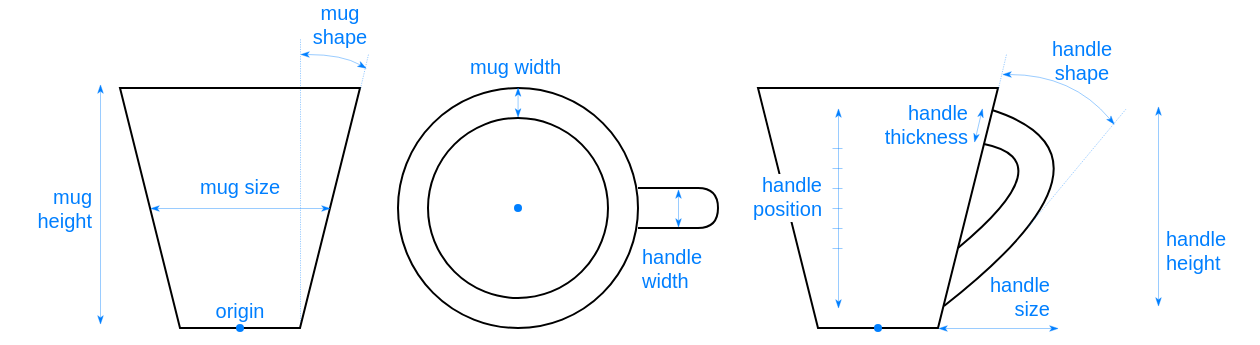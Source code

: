 <mxfile version="23.1.5" type="device">
  <diagram name="Page-1" id="3TUpHSHA1gtK3B0JEU8y">
    <mxGraphModel dx="778" dy="473" grid="1" gridSize="10" guides="1" tooltips="1" connect="1" arrows="1" fold="1" page="1" pageScale="1" pageWidth="583" pageHeight="413" math="0" shadow="0">
      <root>
        <mxCell id="0" />
        <mxCell id="1" parent="0" />
        <mxCell id="QgdDYN5rGUicbWpnFUVR-7" value="" style="endArrow=none;html=1;rounded=0;strokeWidth=0.2;strokeColor=#007FFF;endFill=0;endSize=4;startArrow=none;startFill=0;startSize=4;dashed=1;" edge="1" parent="1">
          <mxGeometry width="50" height="50" relative="1" as="geometry">
            <mxPoint x="171" y="200" as="sourcePoint" />
            <mxPoint x="171" y="55" as="targetPoint" />
          </mxGeometry>
        </mxCell>
        <mxCell id="nw0UZW-xQefEUAk0dn4Y-22" value="" style="endArrow=classicThin;html=1;rounded=0;strokeWidth=0.2;strokeColor=#007FFF;endFill=1;endSize=4;startArrow=classicThin;startFill=1;startSize=4;" parent="1" edge="1">
          <mxGeometry width="50" height="50" relative="1" as="geometry">
            <mxPoint x="71" y="198" as="sourcePoint" />
            <mxPoint x="71" y="78" as="targetPoint" />
          </mxGeometry>
        </mxCell>
        <mxCell id="nw0UZW-xQefEUAk0dn4Y-40" value="" style="ellipse;whiteSpace=wrap;html=1;aspect=fixed;fillColor=none;connectable=0;allowArrows=0;" parent="1" vertex="1">
          <mxGeometry x="220" y="80" width="120" height="120" as="geometry" />
        </mxCell>
        <mxCell id="nw0UZW-xQefEUAk0dn4Y-41" value="" style="ellipse;whiteSpace=wrap;html=1;aspect=fixed;fillColor=none;connectable=0;allowArrows=0;" parent="1" vertex="1">
          <mxGeometry x="235" y="95" width="90" height="90" as="geometry" />
        </mxCell>
        <mxCell id="QgdDYN5rGUicbWpnFUVR-1" value="" style="endArrow=none;html=1;rounded=0;" edge="1" parent="1">
          <mxGeometry width="50" height="50" relative="1" as="geometry">
            <mxPoint x="141" y="80" as="sourcePoint" />
            <mxPoint x="141" y="80" as="targetPoint" />
            <Array as="points">
              <mxPoint x="201" y="80" />
              <mxPoint x="171" y="200" />
              <mxPoint x="111" y="200" />
              <mxPoint x="81" y="80" />
            </Array>
          </mxGeometry>
        </mxCell>
        <mxCell id="QgdDYN5rGUicbWpnFUVR-4" value="&lt;div style=&quot;&quot;&gt;&lt;span style=&quot;background-color: initial;&quot;&gt;mug&lt;/span&gt;&lt;/div&gt;&lt;div style=&quot;&quot;&gt;&lt;span style=&quot;background-color: initial;&quot;&gt;height&lt;/span&gt;&lt;/div&gt;" style="text;html=1;align=right;verticalAlign=middle;whiteSpace=wrap;rounded=0;fontSize=10;fontColor=#007FFF;allowArrows=0;connectable=0;spacingLeft=2;spacingTop=2;spacingBottom=2;spacingRight=2;" vertex="1" parent="1">
          <mxGeometry x="21" y="120" width="50" height="40" as="geometry" />
        </mxCell>
        <mxCell id="QgdDYN5rGUicbWpnFUVR-5" value="" style="endArrow=classicThin;html=1;rounded=0;strokeWidth=0.2;strokeColor=#007FFF;endFill=1;endSize=4;startArrow=classicThin;startFill=1;startSize=4;" edge="1" parent="1">
          <mxGeometry width="50" height="50" relative="1" as="geometry">
            <mxPoint x="96" y="140" as="sourcePoint" />
            <mxPoint x="186" y="140" as="targetPoint" />
          </mxGeometry>
        </mxCell>
        <mxCell id="QgdDYN5rGUicbWpnFUVR-6" value="&lt;div style=&quot;&quot;&gt;&lt;span style=&quot;background-color: initial;&quot;&gt;mug size&lt;/span&gt;&lt;/div&gt;" style="text;html=1;align=center;verticalAlign=bottom;whiteSpace=wrap;rounded=0;fontSize=10;fontColor=#007FFF;allowArrows=0;connectable=0;spacingLeft=2;spacingTop=2;spacingBottom=2;spacingRight=2;" vertex="1" parent="1">
          <mxGeometry x="111" y="120" width="60" height="20" as="geometry" />
        </mxCell>
        <mxCell id="QgdDYN5rGUicbWpnFUVR-8" value="" style="endArrow=classicThin;html=1;rounded=0;strokeWidth=0.2;strokeColor=#007FFF;endFill=1;endSize=4;startArrow=classicThin;startFill=1;startSize=4;curved=1;" edge="1" parent="1">
          <mxGeometry width="50" height="50" relative="1" as="geometry">
            <mxPoint x="204" y="70" as="sourcePoint" />
            <mxPoint x="171" y="63" as="targetPoint" />
            <Array as="points">
              <mxPoint x="192" y="63" />
            </Array>
          </mxGeometry>
        </mxCell>
        <mxCell id="QgdDYN5rGUicbWpnFUVR-9" value="" style="endArrow=none;html=1;rounded=0;strokeWidth=0.2;strokeColor=#007FFF;endFill=0;endSize=4;startArrow=none;startFill=0;startSize=4;dashed=1;" edge="1" parent="1">
          <mxGeometry width="50" height="50" relative="1" as="geometry">
            <mxPoint x="201" y="80" as="sourcePoint" />
            <mxPoint x="205" y="63" as="targetPoint" />
          </mxGeometry>
        </mxCell>
        <mxCell id="QgdDYN5rGUicbWpnFUVR-11" value="&lt;div style=&quot;&quot;&gt;&lt;span style=&quot;background-color: initial;&quot;&gt;mug shape&lt;/span&gt;&lt;/div&gt;" style="text;html=1;align=center;verticalAlign=bottom;whiteSpace=wrap;rounded=0;fontSize=10;fontColor=#007FFF;allowArrows=0;connectable=0;spacingLeft=2;spacingTop=2;spacingBottom=2;spacingRight=2;" vertex="1" parent="1">
          <mxGeometry x="171" y="40" width="40" height="25" as="geometry" />
        </mxCell>
        <mxCell id="nw0UZW-xQefEUAk0dn4Y-36" value="" style="ellipse;whiteSpace=wrap;html=1;aspect=fixed;connectable=0;fillColor=#007FFF;strokeColor=none;" parent="1" vertex="1">
          <mxGeometry x="139" y="198" width="4" height="4" as="geometry" />
        </mxCell>
        <mxCell id="QgdDYN5rGUicbWpnFUVR-13" value="&lt;div style=&quot;&quot;&gt;&lt;span style=&quot;background-color: initial;&quot;&gt;origin&lt;/span&gt;&lt;/div&gt;" style="text;html=1;align=center;verticalAlign=middle;whiteSpace=wrap;rounded=0;fontSize=10;fontColor=#007FFF;allowArrows=0;connectable=0;spacingLeft=2;spacingTop=2;spacingBottom=2;spacingRight=2;" vertex="1" parent="1">
          <mxGeometry x="111" y="182" width="60" height="18" as="geometry" />
        </mxCell>
        <mxCell id="QgdDYN5rGUicbWpnFUVR-16" value="" style="ellipse;whiteSpace=wrap;html=1;aspect=fixed;connectable=0;fillColor=#007FFF;strokeColor=none;" vertex="1" parent="1">
          <mxGeometry x="278" y="138" width="4" height="4" as="geometry" />
        </mxCell>
        <mxCell id="QgdDYN5rGUicbWpnFUVR-20" value="" style="endArrow=classicThin;html=1;rounded=0;strokeWidth=0.2;strokeColor=#007FFF;endFill=1;endSize=4;startArrow=classicThin;startFill=1;startSize=4;" edge="1" parent="1">
          <mxGeometry width="50" height="50" relative="1" as="geometry">
            <mxPoint x="279.79" y="94.5" as="sourcePoint" />
            <mxPoint x="279.79" y="79.5" as="targetPoint" />
          </mxGeometry>
        </mxCell>
        <mxCell id="QgdDYN5rGUicbWpnFUVR-21" value="&lt;div style=&quot;&quot;&gt;mug width&lt;/div&gt;" style="text;html=1;align=left;verticalAlign=middle;whiteSpace=wrap;rounded=0;fontSize=10;fontColor=#007FFF;allowArrows=0;connectable=0;spacingLeft=2;spacingTop=2;spacingBottom=2;spacingRight=2;" vertex="1" parent="1">
          <mxGeometry x="252" y="57" width="66" height="23" as="geometry" />
        </mxCell>
        <mxCell id="QgdDYN5rGUicbWpnFUVR-26" value="" style="endArrow=none;html=1;rounded=0;curved=1;" edge="1" parent="1">
          <mxGeometry width="50" height="50" relative="1" as="geometry">
            <mxPoint x="340" y="130" as="sourcePoint" />
            <mxPoint x="340" y="150" as="targetPoint" />
            <Array as="points">
              <mxPoint x="360" y="130" />
              <mxPoint x="380" y="130" />
              <mxPoint x="380" y="150" />
              <mxPoint x="360" y="150" />
            </Array>
          </mxGeometry>
        </mxCell>
        <mxCell id="QgdDYN5rGUicbWpnFUVR-27" value="" style="endArrow=classicThin;html=1;rounded=0;strokeWidth=0.2;strokeColor=#007FFF;endFill=1;endSize=4;startArrow=classicThin;startFill=1;startSize=4;" edge="1" parent="1">
          <mxGeometry width="50" height="50" relative="1" as="geometry">
            <mxPoint x="360" y="149.5" as="sourcePoint" />
            <mxPoint x="360" y="130.5" as="targetPoint" />
          </mxGeometry>
        </mxCell>
        <mxCell id="QgdDYN5rGUicbWpnFUVR-28" value="&lt;div style=&quot;&quot;&gt;handle width&lt;/div&gt;" style="text;html=1;align=left;verticalAlign=middle;whiteSpace=wrap;rounded=0;fontSize=10;fontColor=#007FFF;allowArrows=0;connectable=0;spacingLeft=2;spacingTop=2;spacingBottom=2;spacingRight=2;" vertex="1" parent="1">
          <mxGeometry x="338" y="155" width="48" height="30" as="geometry" />
        </mxCell>
        <mxCell id="QgdDYN5rGUicbWpnFUVR-30" value="" style="endArrow=classicThin;html=1;rounded=0;strokeWidth=0.2;strokeColor=#007FFF;endFill=1;endSize=4;startArrow=classicThin;startFill=1;startSize=4;" edge="1" parent="1">
          <mxGeometry width="50" height="50" relative="1" as="geometry">
            <mxPoint x="440" y="190" as="sourcePoint" />
            <mxPoint x="440" y="90" as="targetPoint" />
          </mxGeometry>
        </mxCell>
        <mxCell id="QgdDYN5rGUicbWpnFUVR-31" value="" style="endArrow=none;html=1;rounded=0;" edge="1" parent="1">
          <mxGeometry width="50" height="50" relative="1" as="geometry">
            <mxPoint x="460" y="80" as="sourcePoint" />
            <mxPoint x="460" y="80" as="targetPoint" />
            <Array as="points">
              <mxPoint x="520" y="80" />
              <mxPoint x="490" y="200" />
              <mxPoint x="430" y="200" />
              <mxPoint x="400" y="80" />
            </Array>
          </mxGeometry>
        </mxCell>
        <mxCell id="QgdDYN5rGUicbWpnFUVR-32" value="&lt;div style=&quot;&quot;&gt;&lt;span style=&quot;&quot;&gt;handle&lt;/span&gt;&lt;/div&gt;&lt;div style=&quot;&quot;&gt;&lt;span style=&quot;&quot;&gt;position&lt;/span&gt;&lt;/div&gt;" style="text;html=1;align=right;verticalAlign=middle;whiteSpace=wrap;rounded=0;fontSize=10;fontColor=#007FFF;allowArrows=0;connectable=0;spacingLeft=2;spacingTop=2;spacingBottom=2;spacingRight=2;labelBackgroundColor=default;" vertex="1" parent="1">
          <mxGeometry x="386" y="114" width="50" height="40" as="geometry" />
        </mxCell>
        <mxCell id="QgdDYN5rGUicbWpnFUVR-35" value="" style="endArrow=classicThin;html=1;rounded=0;strokeWidth=0.2;strokeColor=#007FFF;endFill=1;endSize=4;startArrow=classicThin;startFill=1;startSize=4;curved=1;" edge="1" parent="1">
          <mxGeometry width="50" height="50" relative="1" as="geometry">
            <mxPoint x="578" y="98" as="sourcePoint" />
            <mxPoint x="522" y="73" as="targetPoint" />
            <Array as="points">
              <mxPoint x="557" y="73" />
            </Array>
          </mxGeometry>
        </mxCell>
        <mxCell id="QgdDYN5rGUicbWpnFUVR-36" value="" style="endArrow=none;html=1;rounded=0;strokeWidth=0.2;strokeColor=#007FFF;endFill=0;endSize=4;startArrow=none;startFill=0;startSize=4;dashed=1;" edge="1" parent="1">
          <mxGeometry width="50" height="50" relative="1" as="geometry">
            <mxPoint x="520" y="80" as="sourcePoint" />
            <mxPoint x="524" y="63" as="targetPoint" />
          </mxGeometry>
        </mxCell>
        <mxCell id="QgdDYN5rGUicbWpnFUVR-37" value="&lt;div style=&quot;&quot;&gt;&lt;span style=&quot;background-color: initial;&quot;&gt;handle shape&lt;/span&gt;&lt;/div&gt;" style="text;html=1;align=center;verticalAlign=middle;whiteSpace=wrap;rounded=0;fontSize=10;fontColor=#007FFF;allowArrows=0;connectable=0;spacingLeft=2;spacingTop=2;spacingBottom=2;spacingRight=2;" vertex="1" parent="1">
          <mxGeometry x="542" y="53" width="40" height="25" as="geometry" />
        </mxCell>
        <mxCell id="QgdDYN5rGUicbWpnFUVR-38" value="" style="ellipse;whiteSpace=wrap;html=1;aspect=fixed;connectable=0;fillColor=#007FFF;strokeColor=none;" vertex="1" parent="1">
          <mxGeometry x="458" y="198" width="4" height="4" as="geometry" />
        </mxCell>
        <mxCell id="QgdDYN5rGUicbWpnFUVR-40" value="" style="endArrow=none;html=1;rounded=0;curved=1;" edge="1" parent="1">
          <mxGeometry width="50" height="50" relative="1" as="geometry">
            <mxPoint x="517" y="91" as="sourcePoint" />
            <mxPoint x="493" y="189" as="targetPoint" />
            <Array as="points">
              <mxPoint x="589" y="114" />
            </Array>
          </mxGeometry>
        </mxCell>
        <mxCell id="QgdDYN5rGUicbWpnFUVR-41" value="" style="endArrow=none;html=1;rounded=0;curved=1;" edge="1" parent="1">
          <mxGeometry width="50" height="50" relative="1" as="geometry">
            <mxPoint x="513" y="108" as="sourcePoint" />
            <mxPoint x="500" y="160" as="targetPoint" />
            <Array as="points">
              <mxPoint x="553" y="116" />
            </Array>
          </mxGeometry>
        </mxCell>
        <mxCell id="QgdDYN5rGUicbWpnFUVR-42" value="" style="endArrow=classicThin;html=1;rounded=0;strokeWidth=0.2;strokeColor=#007FFF;endFill=1;endSize=4;startArrow=classicThin;startFill=1;startSize=4;" edge="1" parent="1">
          <mxGeometry width="50" height="50" relative="1" as="geometry">
            <mxPoint x="600" y="189" as="sourcePoint" />
            <mxPoint x="600" y="89" as="targetPoint" />
          </mxGeometry>
        </mxCell>
        <mxCell id="QgdDYN5rGUicbWpnFUVR-43" value="&lt;div style=&quot;&quot;&gt;&lt;span style=&quot;background-color: initial;&quot;&gt;handle&lt;/span&gt;&lt;/div&gt;&lt;div style=&quot;&quot;&gt;&lt;span style=&quot;background-color: initial;&quot;&gt;height&lt;/span&gt;&lt;/div&gt;" style="text;html=1;align=left;verticalAlign=middle;whiteSpace=wrap;rounded=0;fontSize=10;fontColor=#007FFF;allowArrows=0;connectable=0;spacingLeft=2;spacingTop=2;spacingBottom=2;spacingRight=2;" vertex="1" parent="1">
          <mxGeometry x="600" y="141" width="50" height="40" as="geometry" />
        </mxCell>
        <mxCell id="QgdDYN5rGUicbWpnFUVR-44" value="" style="endArrow=classicThin;html=1;rounded=0;strokeWidth=0.2;strokeColor=#007FFF;endFill=1;endSize=4;startArrow=classicThin;startFill=1;startSize=4;" edge="1" parent="1">
          <mxGeometry width="50" height="50" relative="1" as="geometry">
            <mxPoint x="490" y="200" as="sourcePoint" />
            <mxPoint x="550" y="200" as="targetPoint" />
          </mxGeometry>
        </mxCell>
        <mxCell id="QgdDYN5rGUicbWpnFUVR-45" value="&lt;div style=&quot;&quot;&gt;&lt;span style=&quot;background-color: initial;&quot;&gt;handle size&lt;/span&gt;&lt;/div&gt;" style="text;html=1;align=right;verticalAlign=bottom;whiteSpace=wrap;rounded=0;fontSize=10;fontColor=#007FFF;allowArrows=0;connectable=0;spacingLeft=2;spacingTop=2;spacingBottom=2;spacingRight=2;" vertex="1" parent="1">
          <mxGeometry x="500" y="181" width="50" height="20" as="geometry" />
        </mxCell>
        <mxCell id="QgdDYN5rGUicbWpnFUVR-46" value="" style="endArrow=classicThin;html=1;rounded=0;strokeWidth=0.2;strokeColor=#007FFF;endFill=1;endSize=4;startArrow=classicThin;startFill=1;startSize=4;" edge="1" parent="1">
          <mxGeometry width="50" height="50" relative="1" as="geometry">
            <mxPoint x="508" y="107" as="sourcePoint" />
            <mxPoint x="512" y="90" as="targetPoint" />
          </mxGeometry>
        </mxCell>
        <mxCell id="QgdDYN5rGUicbWpnFUVR-49" value="&lt;div style=&quot;&quot;&gt;&lt;span style=&quot;background-color: initial;&quot;&gt;handle&lt;/span&gt;&lt;/div&gt;&lt;div style=&quot;&quot;&gt;&lt;span style=&quot;background-color: initial;&quot;&gt;thickness&lt;/span&gt;&lt;/div&gt;" style="text;html=1;align=right;verticalAlign=middle;whiteSpace=wrap;rounded=0;fontSize=10;fontColor=#007FFF;allowArrows=0;connectable=0;spacingLeft=2;spacingTop=2;spacingBottom=2;spacingRight=2;" vertex="1" parent="1">
          <mxGeometry x="459" y="78" width="50" height="40" as="geometry" />
        </mxCell>
        <mxCell id="QgdDYN5rGUicbWpnFUVR-50" value="" style="endArrow=none;html=1;rounded=0;strokeWidth=0.2;strokeColor=#007FFF;endFill=0;endSize=4;startArrow=none;startFill=0;startSize=4;dashed=1;" edge="1" parent="1">
          <mxGeometry width="50" height="50" relative="1" as="geometry">
            <mxPoint x="535" y="149" as="sourcePoint" />
            <mxPoint x="584" y="90" as="targetPoint" />
          </mxGeometry>
        </mxCell>
        <mxCell id="QgdDYN5rGUicbWpnFUVR-59" value="" style="group" vertex="1" connectable="0" parent="1">
          <mxGeometry x="437" y="110" width="7" height="50" as="geometry" />
        </mxCell>
        <mxCell id="QgdDYN5rGUicbWpnFUVR-53" value="" style="endArrow=none;html=1;rounded=0;strokeWidth=0.2;strokeColor=#007FFF;endFill=0;endSize=4;startArrow=none;startFill=0;startSize=4;" edge="1" parent="QgdDYN5rGUicbWpnFUVR-59">
          <mxGeometry width="50" height="50" relative="1" as="geometry">
            <mxPoint x="5" as="sourcePoint" />
            <mxPoint as="targetPoint" />
          </mxGeometry>
        </mxCell>
        <mxCell id="QgdDYN5rGUicbWpnFUVR-54" value="" style="endArrow=none;html=1;rounded=0;strokeWidth=0.2;strokeColor=#007FFF;endFill=0;endSize=4;startArrow=none;startFill=0;startSize=4;" edge="1" parent="QgdDYN5rGUicbWpnFUVR-59">
          <mxGeometry width="50" height="50" relative="1" as="geometry">
            <mxPoint x="5" y="10" as="sourcePoint" />
            <mxPoint y="10" as="targetPoint" />
          </mxGeometry>
        </mxCell>
        <mxCell id="QgdDYN5rGUicbWpnFUVR-55" value="" style="endArrow=none;html=1;rounded=0;strokeWidth=0.2;strokeColor=#007FFF;endFill=0;endSize=4;startArrow=none;startFill=0;startSize=4;" edge="1" parent="QgdDYN5rGUicbWpnFUVR-59">
          <mxGeometry width="50" height="50" relative="1" as="geometry">
            <mxPoint x="5" y="20" as="sourcePoint" />
            <mxPoint y="20" as="targetPoint" />
          </mxGeometry>
        </mxCell>
        <mxCell id="QgdDYN5rGUicbWpnFUVR-56" value="" style="endArrow=none;html=1;rounded=0;strokeWidth=0.2;strokeColor=#007FFF;endFill=0;endSize=4;startArrow=none;startFill=0;startSize=4;" edge="1" parent="QgdDYN5rGUicbWpnFUVR-59">
          <mxGeometry width="50" height="50" relative="1" as="geometry">
            <mxPoint x="5" y="30" as="sourcePoint" />
            <mxPoint y="30" as="targetPoint" />
          </mxGeometry>
        </mxCell>
        <mxCell id="QgdDYN5rGUicbWpnFUVR-57" value="" style="endArrow=none;html=1;rounded=0;strokeWidth=0.2;strokeColor=#007FFF;endFill=0;endSize=4;startArrow=none;startFill=0;startSize=4;" edge="1" parent="QgdDYN5rGUicbWpnFUVR-59">
          <mxGeometry width="50" height="50" relative="1" as="geometry">
            <mxPoint x="5" y="40" as="sourcePoint" />
            <mxPoint y="40" as="targetPoint" />
          </mxGeometry>
        </mxCell>
        <mxCell id="QgdDYN5rGUicbWpnFUVR-58" value="" style="endArrow=none;html=1;rounded=0;strokeWidth=0.2;strokeColor=#007FFF;endFill=0;endSize=4;startArrow=none;startFill=0;startSize=4;" edge="1" parent="QgdDYN5rGUicbWpnFUVR-59">
          <mxGeometry width="50" height="50" relative="1" as="geometry">
            <mxPoint x="5" y="50" as="sourcePoint" />
            <mxPoint y="50" as="targetPoint" />
          </mxGeometry>
        </mxCell>
      </root>
    </mxGraphModel>
  </diagram>
</mxfile>
